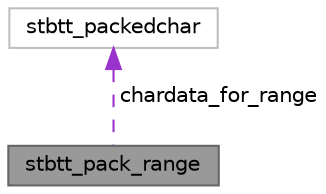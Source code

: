 digraph "stbtt_pack_range"
{
 // LATEX_PDF_SIZE
  bgcolor="transparent";
  edge [fontname=Helvetica,fontsize=10,labelfontname=Helvetica,labelfontsize=10];
  node [fontname=Helvetica,fontsize=10,shape=box,height=0.2,width=0.4];
  Node1 [label="stbtt_pack_range",height=0.2,width=0.4,color="gray40", fillcolor="grey60", style="filled", fontcolor="black",tooltip=" "];
  Node2 -> Node1 [dir="back",color="darkorchid3",style="dashed",label=" chardata_for_range" ];
  Node2 [label="stbtt_packedchar",height=0.2,width=0.4,color="grey75", fillcolor="white", style="filled",URL="$structstbtt__packedchar.html",tooltip=" "];
}
